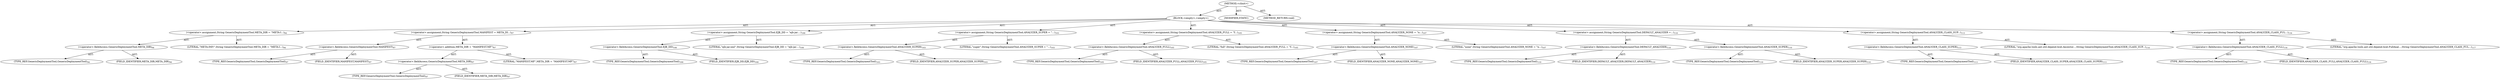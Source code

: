 digraph "&lt;clinit&gt;" {  
"111669149729" [label = <(METHOD,&lt;clinit&gt;)> ]
"25769803914" [label = <(BLOCK,&lt;empty&gt;,&lt;empty&gt;)> ]
"30064771731" [label = <(&lt;operator&gt;.assignment,String GenericDeploymentTool.META_DIR = &quot;META-I...)<SUB>94</SUB>> ]
"30064771732" [label = <(&lt;operator&gt;.fieldAccess,GenericDeploymentTool.META_DIR)<SUB>94</SUB>> ]
"180388626452" [label = <(TYPE_REF,GenericDeploymentTool,GenericDeploymentTool)<SUB>94</SUB>> ]
"55834575003" [label = <(FIELD_IDENTIFIER,META_DIR,META_DIR)<SUB>94</SUB>> ]
"90194313336" [label = <(LITERAL,&quot;META-INF/&quot;,String GenericDeploymentTool.META_DIR = &quot;META-I...)<SUB>94</SUB>> ]
"30064771733" [label = <(&lt;operator&gt;.assignment,String GenericDeploymentTool.MANIFEST = META_DI...)<SUB>97</SUB>> ]
"30064771734" [label = <(&lt;operator&gt;.fieldAccess,GenericDeploymentTool.MANIFEST)<SUB>97</SUB>> ]
"180388626453" [label = <(TYPE_REF,GenericDeploymentTool,GenericDeploymentTool)<SUB>97</SUB>> ]
"55834575004" [label = <(FIELD_IDENTIFIER,MANIFEST,MANIFEST)<SUB>97</SUB>> ]
"30064771735" [label = <(&lt;operator&gt;.addition,META_DIR + &quot;MANIFEST.MF&quot;)<SUB>97</SUB>> ]
"30064771736" [label = <(&lt;operator&gt;.fieldAccess,GenericDeploymentTool.META_DIR)<SUB>97</SUB>> ]
"180388626454" [label = <(TYPE_REF,GenericDeploymentTool,GenericDeploymentTool)<SUB>97</SUB>> ]
"55834575005" [label = <(FIELD_IDENTIFIER,META_DIR,META_DIR)<SUB>97</SUB>> ]
"90194313337" [label = <(LITERAL,&quot;MANIFEST.MF&quot;,META_DIR + &quot;MANIFEST.MF&quot;)<SUB>97</SUB>> ]
"30064771737" [label = <(&lt;operator&gt;.assignment,String GenericDeploymentTool.EJB_DD = &quot;ejb-jar....)<SUB>100</SUB>> ]
"30064771738" [label = <(&lt;operator&gt;.fieldAccess,GenericDeploymentTool.EJB_DD)<SUB>100</SUB>> ]
"180388626455" [label = <(TYPE_REF,GenericDeploymentTool,GenericDeploymentTool)<SUB>100</SUB>> ]
"55834575006" [label = <(FIELD_IDENTIFIER,EJB_DD,EJB_DD)<SUB>100</SUB>> ]
"90194313338" [label = <(LITERAL,&quot;ejb-jar.xml&quot;,String GenericDeploymentTool.EJB_DD = &quot;ejb-jar....)<SUB>100</SUB>> ]
"30064771739" [label = <(&lt;operator&gt;.assignment,String GenericDeploymentTool.ANALYZER_SUPER = &quot;...)<SUB>103</SUB>> ]
"30064771740" [label = <(&lt;operator&gt;.fieldAccess,GenericDeploymentTool.ANALYZER_SUPER)<SUB>103</SUB>> ]
"180388626456" [label = <(TYPE_REF,GenericDeploymentTool,GenericDeploymentTool)<SUB>103</SUB>> ]
"55834575007" [label = <(FIELD_IDENTIFIER,ANALYZER_SUPER,ANALYZER_SUPER)<SUB>103</SUB>> ]
"90194313339" [label = <(LITERAL,&quot;super&quot;,String GenericDeploymentTool.ANALYZER_SUPER = &quot;...)<SUB>103</SUB>> ]
"30064771741" [label = <(&lt;operator&gt;.assignment,String GenericDeploymentTool.ANALYZER_FULL = &quot;f...)<SUB>105</SUB>> ]
"30064771742" [label = <(&lt;operator&gt;.fieldAccess,GenericDeploymentTool.ANALYZER_FULL)<SUB>105</SUB>> ]
"180388626457" [label = <(TYPE_REF,GenericDeploymentTool,GenericDeploymentTool)<SUB>105</SUB>> ]
"55834575008" [label = <(FIELD_IDENTIFIER,ANALYZER_FULL,ANALYZER_FULL)<SUB>105</SUB>> ]
"90194313340" [label = <(LITERAL,&quot;full&quot;,String GenericDeploymentTool.ANALYZER_FULL = &quot;f...)<SUB>105</SUB>> ]
"30064771743" [label = <(&lt;operator&gt;.assignment,String GenericDeploymentTool.ANALYZER_NONE = &quot;n...)<SUB>107</SUB>> ]
"30064771744" [label = <(&lt;operator&gt;.fieldAccess,GenericDeploymentTool.ANALYZER_NONE)<SUB>107</SUB>> ]
"180388626458" [label = <(TYPE_REF,GenericDeploymentTool,GenericDeploymentTool)<SUB>107</SUB>> ]
"55834575009" [label = <(FIELD_IDENTIFIER,ANALYZER_NONE,ANALYZER_NONE)<SUB>107</SUB>> ]
"90194313341" [label = <(LITERAL,&quot;none&quot;,String GenericDeploymentTool.ANALYZER_NONE = &quot;n...)<SUB>107</SUB>> ]
"30064771745" [label = <(&lt;operator&gt;.assignment,String GenericDeploymentTool.DEFAULT_ANALYZER =...)<SUB>110</SUB>> ]
"30064771746" [label = <(&lt;operator&gt;.fieldAccess,GenericDeploymentTool.DEFAULT_ANALYZER)<SUB>110</SUB>> ]
"180388626459" [label = <(TYPE_REF,GenericDeploymentTool,GenericDeploymentTool)<SUB>110</SUB>> ]
"55834575010" [label = <(FIELD_IDENTIFIER,DEFAULT_ANALYZER,DEFAULT_ANALYZER)<SUB>110</SUB>> ]
"30064771747" [label = <(&lt;operator&gt;.fieldAccess,GenericDeploymentTool.ANALYZER_SUPER)<SUB>110</SUB>> ]
"180388626460" [label = <(TYPE_REF,GenericDeploymentTool,GenericDeploymentTool)<SUB>110</SUB>> ]
"55834575011" [label = <(FIELD_IDENTIFIER,ANALYZER_SUPER,ANALYZER_SUPER)<SUB>110</SUB>> ]
"30064771748" [label = <(&lt;operator&gt;.assignment,String GenericDeploymentTool.ANALYZER_CLASS_SUP...)<SUB>113</SUB>> ]
"30064771749" [label = <(&lt;operator&gt;.fieldAccess,GenericDeploymentTool.ANALYZER_CLASS_SUPER)<SUB>113</SUB>> ]
"180388626461" [label = <(TYPE_REF,GenericDeploymentTool,GenericDeploymentTool)<SUB>113</SUB>> ]
"55834575012" [label = <(FIELD_IDENTIFIER,ANALYZER_CLASS_SUPER,ANALYZER_CLASS_SUPER)<SUB>113</SUB>> ]
"90194313342" [label = <(LITERAL,&quot;org.apache.tools.ant.util.depend.bcel.Ancestor...,String GenericDeploymentTool.ANALYZER_CLASS_SUP...)<SUB>114</SUB>> ]
"30064771750" [label = <(&lt;operator&gt;.assignment,String GenericDeploymentTool.ANALYZER_CLASS_FUL...)<SUB>116</SUB>> ]
"30064771751" [label = <(&lt;operator&gt;.fieldAccess,GenericDeploymentTool.ANALYZER_CLASS_FULL)<SUB>116</SUB>> ]
"180388626462" [label = <(TYPE_REF,GenericDeploymentTool,GenericDeploymentTool)<SUB>116</SUB>> ]
"55834575013" [label = <(FIELD_IDENTIFIER,ANALYZER_CLASS_FULL,ANALYZER_CLASS_FULL)<SUB>116</SUB>> ]
"90194313343" [label = <(LITERAL,&quot;org.apache.tools.ant.util.depend.bcel.FullAnal...,String GenericDeploymentTool.ANALYZER_CLASS_FUL...)<SUB>117</SUB>> ]
"133143986268" [label = <(MODIFIER,STATIC)> ]
"128849018913" [label = <(METHOD_RETURN,void)> ]
  "111669149729" -> "25769803914"  [ label = "AST: "] 
  "111669149729" -> "133143986268"  [ label = "AST: "] 
  "111669149729" -> "128849018913"  [ label = "AST: "] 
  "25769803914" -> "30064771731"  [ label = "AST: "] 
  "25769803914" -> "30064771733"  [ label = "AST: "] 
  "25769803914" -> "30064771737"  [ label = "AST: "] 
  "25769803914" -> "30064771739"  [ label = "AST: "] 
  "25769803914" -> "30064771741"  [ label = "AST: "] 
  "25769803914" -> "30064771743"  [ label = "AST: "] 
  "25769803914" -> "30064771745"  [ label = "AST: "] 
  "25769803914" -> "30064771748"  [ label = "AST: "] 
  "25769803914" -> "30064771750"  [ label = "AST: "] 
  "30064771731" -> "30064771732"  [ label = "AST: "] 
  "30064771731" -> "90194313336"  [ label = "AST: "] 
  "30064771732" -> "180388626452"  [ label = "AST: "] 
  "30064771732" -> "55834575003"  [ label = "AST: "] 
  "30064771733" -> "30064771734"  [ label = "AST: "] 
  "30064771733" -> "30064771735"  [ label = "AST: "] 
  "30064771734" -> "180388626453"  [ label = "AST: "] 
  "30064771734" -> "55834575004"  [ label = "AST: "] 
  "30064771735" -> "30064771736"  [ label = "AST: "] 
  "30064771735" -> "90194313337"  [ label = "AST: "] 
  "30064771736" -> "180388626454"  [ label = "AST: "] 
  "30064771736" -> "55834575005"  [ label = "AST: "] 
  "30064771737" -> "30064771738"  [ label = "AST: "] 
  "30064771737" -> "90194313338"  [ label = "AST: "] 
  "30064771738" -> "180388626455"  [ label = "AST: "] 
  "30064771738" -> "55834575006"  [ label = "AST: "] 
  "30064771739" -> "30064771740"  [ label = "AST: "] 
  "30064771739" -> "90194313339"  [ label = "AST: "] 
  "30064771740" -> "180388626456"  [ label = "AST: "] 
  "30064771740" -> "55834575007"  [ label = "AST: "] 
  "30064771741" -> "30064771742"  [ label = "AST: "] 
  "30064771741" -> "90194313340"  [ label = "AST: "] 
  "30064771742" -> "180388626457"  [ label = "AST: "] 
  "30064771742" -> "55834575008"  [ label = "AST: "] 
  "30064771743" -> "30064771744"  [ label = "AST: "] 
  "30064771743" -> "90194313341"  [ label = "AST: "] 
  "30064771744" -> "180388626458"  [ label = "AST: "] 
  "30064771744" -> "55834575009"  [ label = "AST: "] 
  "30064771745" -> "30064771746"  [ label = "AST: "] 
  "30064771745" -> "30064771747"  [ label = "AST: "] 
  "30064771746" -> "180388626459"  [ label = "AST: "] 
  "30064771746" -> "55834575010"  [ label = "AST: "] 
  "30064771747" -> "180388626460"  [ label = "AST: "] 
  "30064771747" -> "55834575011"  [ label = "AST: "] 
  "30064771748" -> "30064771749"  [ label = "AST: "] 
  "30064771748" -> "90194313342"  [ label = "AST: "] 
  "30064771749" -> "180388626461"  [ label = "AST: "] 
  "30064771749" -> "55834575012"  [ label = "AST: "] 
  "30064771750" -> "30064771751"  [ label = "AST: "] 
  "30064771750" -> "90194313343"  [ label = "AST: "] 
  "30064771751" -> "180388626462"  [ label = "AST: "] 
  "30064771751" -> "55834575013"  [ label = "AST: "] 
}
